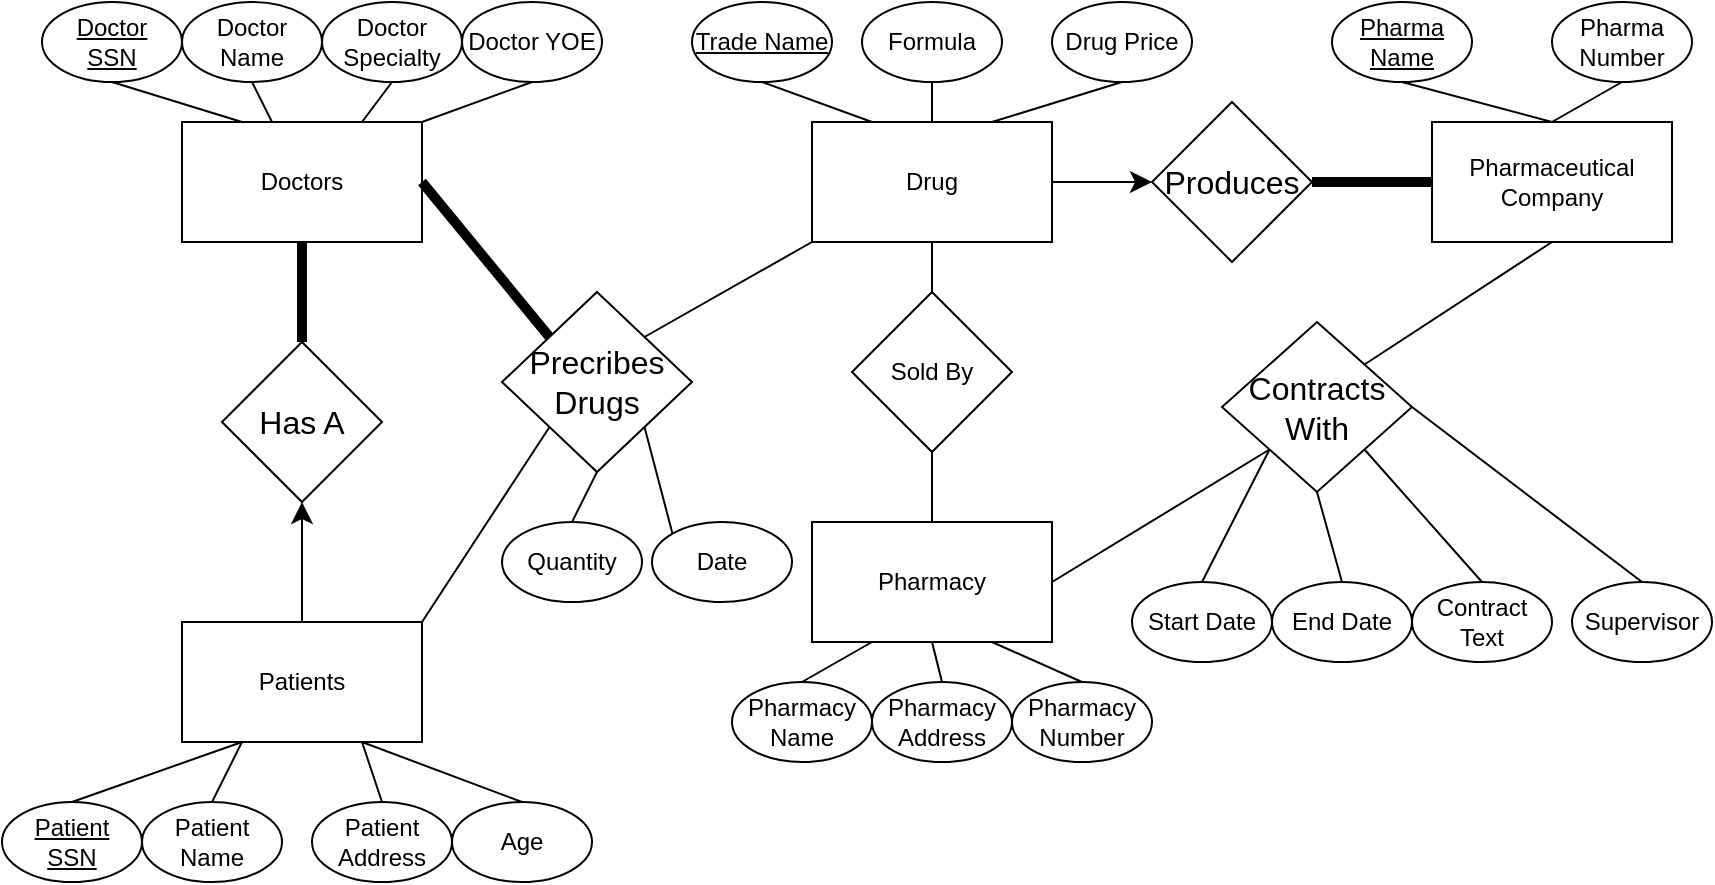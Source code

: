 <mxfile version="23.1.1" type="github">
  <diagram name="Page-1" id="hIHVy5FgZgw4W-eZyw8X">
    <mxGraphModel dx="1243" dy="1388" grid="1" gridSize="10" guides="1" tooltips="1" connect="1" arrows="1" fold="1" page="1" pageScale="1" pageWidth="850" pageHeight="1100" math="0" shadow="0">
      <root>
        <mxCell id="0" />
        <mxCell id="1" parent="0" />
        <mxCell id="u85HrKHD46vmr78Bl2Hf-1" value="Patients" style="rounded=0;whiteSpace=wrap;html=1;" parent="1" vertex="1">
          <mxGeometry x="255" y="600" width="120" height="60" as="geometry" />
        </mxCell>
        <mxCell id="u85HrKHD46vmr78Bl2Hf-2" value="Doctors" style="rounded=0;whiteSpace=wrap;html=1;" parent="1" vertex="1">
          <mxGeometry x="255" y="350" width="120" height="60" as="geometry" />
        </mxCell>
        <mxCell id="u85HrKHD46vmr78Bl2Hf-3" value="Pharmacy" style="rounded=0;whiteSpace=wrap;html=1;" parent="1" vertex="1">
          <mxGeometry x="570" y="550" width="120" height="60" as="geometry" />
        </mxCell>
        <mxCell id="u85HrKHD46vmr78Bl2Hf-4" value="Pharmaceutical Company" style="rounded=0;whiteSpace=wrap;html=1;" parent="1" vertex="1">
          <mxGeometry x="880" y="350" width="120" height="60" as="geometry" />
        </mxCell>
        <mxCell id="u85HrKHD46vmr78Bl2Hf-5" value="Drug" style="rounded=0;whiteSpace=wrap;html=1;" parent="1" vertex="1">
          <mxGeometry x="570" y="350" width="120" height="60" as="geometry" />
        </mxCell>
        <mxCell id="XBV9Z7H60nWluRdTG7Ji-1" value="&lt;u&gt;Patient&lt;br&gt;SSN&lt;/u&gt;" style="ellipse;whiteSpace=wrap;html=1;" parent="1" vertex="1">
          <mxGeometry x="165" y="690" width="70" height="40" as="geometry" />
        </mxCell>
        <mxCell id="XBV9Z7H60nWluRdTG7Ji-2" value="Patient Name" style="ellipse;whiteSpace=wrap;html=1;" parent="1" vertex="1">
          <mxGeometry x="235" y="690" width="70" height="40" as="geometry" />
        </mxCell>
        <mxCell id="XBV9Z7H60nWluRdTG7Ji-3" value="Patient Address" style="ellipse;whiteSpace=wrap;html=1;" parent="1" vertex="1">
          <mxGeometry x="320" y="690" width="70" height="40" as="geometry" />
        </mxCell>
        <mxCell id="XBV9Z7H60nWluRdTG7Ji-4" value="Age" style="ellipse;whiteSpace=wrap;html=1;" parent="1" vertex="1">
          <mxGeometry x="390" y="690" width="70" height="40" as="geometry" />
        </mxCell>
        <mxCell id="XBV9Z7H60nWluRdTG7Ji-5" value="&lt;u&gt;Doctor&lt;br&gt;SSN&lt;/u&gt;" style="ellipse;whiteSpace=wrap;html=1;" parent="1" vertex="1">
          <mxGeometry x="185" y="290" width="70" height="40" as="geometry" />
        </mxCell>
        <mxCell id="XBV9Z7H60nWluRdTG7Ji-6" value="Doctor Name" style="ellipse;whiteSpace=wrap;html=1;" parent="1" vertex="1">
          <mxGeometry x="255" y="290" width="70" height="40" as="geometry" />
        </mxCell>
        <mxCell id="XBV9Z7H60nWluRdTG7Ji-7" value="Doctor Specialty" style="ellipse;whiteSpace=wrap;html=1;" parent="1" vertex="1">
          <mxGeometry x="325" y="290" width="70" height="40" as="geometry" />
        </mxCell>
        <mxCell id="XBV9Z7H60nWluRdTG7Ji-8" value="Doctor YOE" style="ellipse;whiteSpace=wrap;html=1;" parent="1" vertex="1">
          <mxGeometry x="395" y="290" width="70" height="40" as="geometry" />
        </mxCell>
        <mxCell id="XBV9Z7H60nWluRdTG7Ji-9" value="&lt;u&gt;Pharma Name&lt;/u&gt;" style="ellipse;whiteSpace=wrap;html=1;" parent="1" vertex="1">
          <mxGeometry x="830" y="290" width="70" height="40" as="geometry" />
        </mxCell>
        <mxCell id="XBV9Z7H60nWluRdTG7Ji-10" value="Pharma Number" style="ellipse;whiteSpace=wrap;html=1;" parent="1" vertex="1">
          <mxGeometry x="940" y="290" width="70" height="40" as="geometry" />
        </mxCell>
        <mxCell id="XBV9Z7H60nWluRdTG7Ji-11" value="&lt;u&gt;Trade Name&lt;/u&gt;" style="ellipse;whiteSpace=wrap;html=1;" parent="1" vertex="1">
          <mxGeometry x="510" y="290" width="70" height="40" as="geometry" />
        </mxCell>
        <mxCell id="XBV9Z7H60nWluRdTG7Ji-12" value="Formula" style="ellipse;whiteSpace=wrap;html=1;" parent="1" vertex="1">
          <mxGeometry x="595" y="290" width="70" height="40" as="geometry" />
        </mxCell>
        <mxCell id="XBV9Z7H60nWluRdTG7Ji-13" value="Pharmacy Name" style="ellipse;whiteSpace=wrap;html=1;" parent="1" vertex="1">
          <mxGeometry x="530" y="630" width="70" height="40" as="geometry" />
        </mxCell>
        <mxCell id="XBV9Z7H60nWluRdTG7Ji-14" value="Pharmacy Address" style="ellipse;whiteSpace=wrap;html=1;" parent="1" vertex="1">
          <mxGeometry x="600" y="630" width="70" height="40" as="geometry" />
        </mxCell>
        <mxCell id="XBV9Z7H60nWluRdTG7Ji-15" value="Pharmacy Number" style="ellipse;whiteSpace=wrap;html=1;" parent="1" vertex="1">
          <mxGeometry x="670" y="630" width="70" height="40" as="geometry" />
        </mxCell>
        <mxCell id="XBV9Z7H60nWluRdTG7Ji-16" value="Drug Price" style="ellipse;whiteSpace=wrap;html=1;" parent="1" vertex="1">
          <mxGeometry x="690" y="290" width="70" height="40" as="geometry" />
        </mxCell>
        <mxCell id="XBV9Z7H60nWluRdTG7Ji-18" value="Sold By" style="rhombus;whiteSpace=wrap;html=1;" parent="1" vertex="1">
          <mxGeometry x="590" y="435" width="80" height="80" as="geometry" />
        </mxCell>
        <mxCell id="XBV9Z7H60nWluRdTG7Ji-23" value="Date" style="ellipse;whiteSpace=wrap;html=1;" parent="1" vertex="1">
          <mxGeometry x="490" y="550" width="70" height="40" as="geometry" />
        </mxCell>
        <mxCell id="XBV9Z7H60nWluRdTG7Ji-24" value="Quantity" style="ellipse;whiteSpace=wrap;html=1;" parent="1" vertex="1">
          <mxGeometry x="415" y="550" width="70" height="40" as="geometry" />
        </mxCell>
        <mxCell id="eyoDhnTimMxMoN-iE7wG-2" value="" style="endArrow=none;html=1;rounded=0;entryX=0.5;entryY=1;entryDx=0;entryDy=0;" parent="1" source="XBV9Z7H60nWluRdTG7Ji-18" target="u85HrKHD46vmr78Bl2Hf-5" edge="1">
          <mxGeometry width="50" height="50" relative="1" as="geometry">
            <mxPoint x="720" y="410" as="sourcePoint" />
            <mxPoint x="730" y="500" as="targetPoint" />
          </mxGeometry>
        </mxCell>
        <mxCell id="eyoDhnTimMxMoN-iE7wG-3" value="" style="endArrow=none;html=1;rounded=0;exitX=0.5;exitY=0;exitDx=0;exitDy=0;" parent="1" source="T95p-Y8X9bN0ECzAMlwj-1" edge="1">
          <mxGeometry width="50" height="50" relative="1" as="geometry">
            <mxPoint x="730" y="530" as="sourcePoint" />
            <mxPoint x="315" y="460" as="targetPoint" />
          </mxGeometry>
        </mxCell>
        <mxCell id="eyoDhnTimMxMoN-iE7wG-5" value="" style="endArrow=none;html=1;rounded=0;entryX=0.5;entryY=1;entryDx=0;entryDy=0;exitX=0.5;exitY=0;exitDx=0;exitDy=0;" parent="1" source="u85HrKHD46vmr78Bl2Hf-3" target="XBV9Z7H60nWluRdTG7Ji-18" edge="1">
          <mxGeometry width="50" height="50" relative="1" as="geometry">
            <mxPoint x="790" y="530" as="sourcePoint" />
            <mxPoint x="750" y="480" as="targetPoint" />
          </mxGeometry>
        </mxCell>
        <mxCell id="eyoDhnTimMxMoN-iE7wG-11" value="" style="endArrow=none;html=1;rounded=0;entryX=1;entryY=0.5;entryDx=0;entryDy=0;exitX=0;exitY=0;exitDx=0;exitDy=0;strokeWidth=5;" parent="1" source="T95p-Y8X9bN0ECzAMlwj-5" target="u85HrKHD46vmr78Bl2Hf-2" edge="1">
          <mxGeometry width="50" height="50" relative="1" as="geometry">
            <mxPoint x="430" y="380" as="sourcePoint" />
            <mxPoint x="325" y="380" as="targetPoint" />
          </mxGeometry>
        </mxCell>
        <mxCell id="eyoDhnTimMxMoN-iE7wG-23" value="" style="endArrow=none;html=1;rounded=0;exitX=0.5;exitY=0;exitDx=0;exitDy=0;entryX=0.25;entryY=1;entryDx=0;entryDy=0;" parent="1" source="XBV9Z7H60nWluRdTG7Ji-1" target="u85HrKHD46vmr78Bl2Hf-1" edge="1">
          <mxGeometry width="50" height="50" relative="1" as="geometry">
            <mxPoint x="180" y="690" as="sourcePoint" />
            <mxPoint x="230" y="640" as="targetPoint" />
          </mxGeometry>
        </mxCell>
        <mxCell id="eyoDhnTimMxMoN-iE7wG-24" value="" style="endArrow=none;html=1;rounded=0;exitX=0.5;exitY=0;exitDx=0;exitDy=0;entryX=0.25;entryY=1;entryDx=0;entryDy=0;" parent="1" source="XBV9Z7H60nWluRdTG7Ji-2" target="u85HrKHD46vmr78Bl2Hf-1" edge="1">
          <mxGeometry width="50" height="50" relative="1" as="geometry">
            <mxPoint x="210" y="700" as="sourcePoint" />
            <mxPoint x="295" y="670" as="targetPoint" />
          </mxGeometry>
        </mxCell>
        <mxCell id="eyoDhnTimMxMoN-iE7wG-25" value="" style="endArrow=none;html=1;rounded=0;exitX=0.5;exitY=0;exitDx=0;exitDy=0;entryX=0.75;entryY=1;entryDx=0;entryDy=0;" parent="1" source="XBV9Z7H60nWluRdTG7Ji-4" target="u85HrKHD46vmr78Bl2Hf-1" edge="1">
          <mxGeometry width="50" height="50" relative="1" as="geometry">
            <mxPoint x="280" y="700" as="sourcePoint" />
            <mxPoint x="295" y="670" as="targetPoint" />
          </mxGeometry>
        </mxCell>
        <mxCell id="eyoDhnTimMxMoN-iE7wG-26" value="" style="endArrow=none;html=1;rounded=0;exitX=0.5;exitY=0;exitDx=0;exitDy=0;entryX=0.75;entryY=1;entryDx=0;entryDy=0;" parent="1" source="XBV9Z7H60nWluRdTG7Ji-3" target="u85HrKHD46vmr78Bl2Hf-1" edge="1">
          <mxGeometry width="50" height="50" relative="1" as="geometry">
            <mxPoint x="435" y="700" as="sourcePoint" />
            <mxPoint x="355" y="670" as="targetPoint" />
          </mxGeometry>
        </mxCell>
        <mxCell id="eyoDhnTimMxMoN-iE7wG-27" value="" style="endArrow=none;html=1;rounded=0;entryX=0.5;entryY=1;entryDx=0;entryDy=0;exitX=0.25;exitY=0;exitDx=0;exitDy=0;" parent="1" source="u85HrKHD46vmr78Bl2Hf-2" target="XBV9Z7H60nWluRdTG7Ji-5" edge="1">
          <mxGeometry width="50" height="50" relative="1" as="geometry">
            <mxPoint x="190" y="390" as="sourcePoint" />
            <mxPoint x="240" y="340" as="targetPoint" />
          </mxGeometry>
        </mxCell>
        <mxCell id="eyoDhnTimMxMoN-iE7wG-28" value="" style="endArrow=none;html=1;rounded=0;entryX=0.5;entryY=1;entryDx=0;entryDy=0;" parent="1" source="u85HrKHD46vmr78Bl2Hf-2" target="XBV9Z7H60nWluRdTG7Ji-6" edge="1">
          <mxGeometry width="50" height="50" relative="1" as="geometry">
            <mxPoint x="290" y="350" as="sourcePoint" />
            <mxPoint x="230" y="340" as="targetPoint" />
          </mxGeometry>
        </mxCell>
        <mxCell id="eyoDhnTimMxMoN-iE7wG-29" value="" style="endArrow=none;html=1;rounded=0;entryX=0.5;entryY=1;entryDx=0;entryDy=0;exitX=0.75;exitY=0;exitDx=0;exitDy=0;" parent="1" source="u85HrKHD46vmr78Bl2Hf-2" target="XBV9Z7H60nWluRdTG7Ji-7" edge="1">
          <mxGeometry width="50" height="50" relative="1" as="geometry">
            <mxPoint x="310" y="360" as="sourcePoint" />
            <mxPoint x="300" y="340" as="targetPoint" />
          </mxGeometry>
        </mxCell>
        <mxCell id="eyoDhnTimMxMoN-iE7wG-30" value="" style="endArrow=none;html=1;rounded=0;entryX=0.5;entryY=1;entryDx=0;entryDy=0;exitX=1;exitY=0;exitDx=0;exitDy=0;" parent="1" source="u85HrKHD46vmr78Bl2Hf-2" target="XBV9Z7H60nWluRdTG7Ji-8" edge="1">
          <mxGeometry width="50" height="50" relative="1" as="geometry">
            <mxPoint x="355" y="360" as="sourcePoint" />
            <mxPoint x="370" y="340" as="targetPoint" />
          </mxGeometry>
        </mxCell>
        <mxCell id="eyoDhnTimMxMoN-iE7wG-31" value="" style="endArrow=none;html=1;rounded=0;entryX=0.5;entryY=1;entryDx=0;entryDy=0;exitX=0.25;exitY=0;exitDx=0;exitDy=0;" parent="1" source="u85HrKHD46vmr78Bl2Hf-5" target="XBV9Z7H60nWluRdTG7Ji-11" edge="1">
          <mxGeometry width="50" height="50" relative="1" as="geometry">
            <mxPoint x="520" y="390" as="sourcePoint" />
            <mxPoint x="570" y="340" as="targetPoint" />
          </mxGeometry>
        </mxCell>
        <mxCell id="eyoDhnTimMxMoN-iE7wG-32" value="" style="endArrow=none;html=1;rounded=0;entryX=0.5;entryY=1;entryDx=0;entryDy=0;exitX=0.5;exitY=0;exitDx=0;exitDy=0;" parent="1" source="u85HrKHD46vmr78Bl2Hf-5" target="XBV9Z7H60nWluRdTG7Ji-12" edge="1">
          <mxGeometry width="50" height="50" relative="1" as="geometry">
            <mxPoint x="610" y="360" as="sourcePoint" />
            <mxPoint x="555" y="340" as="targetPoint" />
          </mxGeometry>
        </mxCell>
        <mxCell id="eyoDhnTimMxMoN-iE7wG-33" value="" style="endArrow=none;html=1;rounded=0;entryX=0.5;entryY=1;entryDx=0;entryDy=0;exitX=0.75;exitY=0;exitDx=0;exitDy=0;" parent="1" source="u85HrKHD46vmr78Bl2Hf-5" target="XBV9Z7H60nWluRdTG7Ji-16" edge="1">
          <mxGeometry width="50" height="50" relative="1" as="geometry">
            <mxPoint x="640" y="360" as="sourcePoint" />
            <mxPoint x="625" y="340" as="targetPoint" />
          </mxGeometry>
        </mxCell>
        <mxCell id="eyoDhnTimMxMoN-iE7wG-34" value="" style="endArrow=none;html=1;rounded=0;entryX=0.5;entryY=1;entryDx=0;entryDy=0;exitX=0.5;exitY=0;exitDx=0;exitDy=0;" parent="1" source="u85HrKHD46vmr78Bl2Hf-4" target="XBV9Z7H60nWluRdTG7Ji-9" edge="1">
          <mxGeometry width="50" height="50" relative="1" as="geometry">
            <mxPoint x="770" y="420" as="sourcePoint" />
            <mxPoint x="820" y="370" as="targetPoint" />
          </mxGeometry>
        </mxCell>
        <mxCell id="eyoDhnTimMxMoN-iE7wG-35" value="" style="endArrow=none;html=1;rounded=0;entryX=0.5;entryY=1;entryDx=0;entryDy=0;exitX=0.5;exitY=0;exitDx=0;exitDy=0;" parent="1" source="u85HrKHD46vmr78Bl2Hf-4" target="XBV9Z7H60nWluRdTG7Ji-10" edge="1">
          <mxGeometry width="50" height="50" relative="1" as="geometry">
            <mxPoint x="900" y="360" as="sourcePoint" />
            <mxPoint x="865" y="340" as="targetPoint" />
          </mxGeometry>
        </mxCell>
        <mxCell id="eyoDhnTimMxMoN-iE7wG-37" value="" style="endArrow=none;html=1;rounded=0;entryX=0.5;entryY=1;entryDx=0;entryDy=0;exitX=0.5;exitY=0;exitDx=0;exitDy=0;" parent="1" source="XBV9Z7H60nWluRdTG7Ji-24" target="T95p-Y8X9bN0ECzAMlwj-5" edge="1">
          <mxGeometry width="50" height="50" relative="1" as="geometry">
            <mxPoint x="445" y="550" as="sourcePoint" />
            <mxPoint x="460" y="520" as="targetPoint" />
          </mxGeometry>
        </mxCell>
        <mxCell id="eyoDhnTimMxMoN-iE7wG-38" value="" style="endArrow=none;html=1;rounded=0;entryX=0.25;entryY=1;entryDx=0;entryDy=0;exitX=0.5;exitY=0;exitDx=0;exitDy=0;" parent="1" source="XBV9Z7H60nWluRdTG7Ji-13" target="u85HrKHD46vmr78Bl2Hf-3" edge="1">
          <mxGeometry width="50" height="50" relative="1" as="geometry">
            <mxPoint x="420" y="650" as="sourcePoint" />
            <mxPoint x="470" y="600" as="targetPoint" />
          </mxGeometry>
        </mxCell>
        <mxCell id="eyoDhnTimMxMoN-iE7wG-39" value="" style="endArrow=none;html=1;rounded=0;entryX=0.5;entryY=1;entryDx=0;entryDy=0;exitX=0.5;exitY=0;exitDx=0;exitDy=0;" parent="1" source="XBV9Z7H60nWluRdTG7Ji-14" target="u85HrKHD46vmr78Bl2Hf-3" edge="1">
          <mxGeometry width="50" height="50" relative="1" as="geometry">
            <mxPoint x="575" y="640" as="sourcePoint" />
            <mxPoint x="610" y="620" as="targetPoint" />
          </mxGeometry>
        </mxCell>
        <mxCell id="eyoDhnTimMxMoN-iE7wG-40" value="" style="endArrow=none;html=1;rounded=0;entryX=0.75;entryY=1;entryDx=0;entryDy=0;exitX=0.5;exitY=0;exitDx=0;exitDy=0;" parent="1" source="XBV9Z7H60nWluRdTG7Ji-15" target="u85HrKHD46vmr78Bl2Hf-3" edge="1">
          <mxGeometry width="50" height="50" relative="1" as="geometry">
            <mxPoint x="645" y="640" as="sourcePoint" />
            <mxPoint x="640" y="620" as="targetPoint" />
          </mxGeometry>
        </mxCell>
        <mxCell id="eyoDhnTimMxMoN-iE7wG-41" value="Contract Text" style="ellipse;whiteSpace=wrap;html=1;" parent="1" vertex="1">
          <mxGeometry x="870" y="580" width="70" height="40" as="geometry" />
        </mxCell>
        <mxCell id="eyoDhnTimMxMoN-iE7wG-42" value="End Date" style="ellipse;whiteSpace=wrap;html=1;" parent="1" vertex="1">
          <mxGeometry x="800" y="580" width="70" height="40" as="geometry" />
        </mxCell>
        <mxCell id="eyoDhnTimMxMoN-iE7wG-43" value="Start Date" style="ellipse;whiteSpace=wrap;html=1;" parent="1" vertex="1">
          <mxGeometry x="730" y="580" width="70" height="40" as="geometry" />
        </mxCell>
        <mxCell id="eyoDhnTimMxMoN-iE7wG-44" value="" style="endArrow=none;html=1;rounded=0;entryX=0;entryY=1;entryDx=0;entryDy=0;exitX=0.5;exitY=0;exitDx=0;exitDy=0;" parent="1" source="eyoDhnTimMxMoN-iE7wG-43" target="T95p-Y8X9bN0ECzAMlwj-11" edge="1">
          <mxGeometry width="50" height="50" relative="1" as="geometry">
            <mxPoint x="750" y="630" as="sourcePoint" />
            <mxPoint x="850" y="580" as="targetPoint" />
          </mxGeometry>
        </mxCell>
        <mxCell id="eyoDhnTimMxMoN-iE7wG-45" value="" style="endArrow=none;html=1;rounded=0;entryX=0.5;entryY=1;entryDx=0;entryDy=0;exitX=0.5;exitY=0;exitDx=0;exitDy=0;" parent="1" source="eyoDhnTimMxMoN-iE7wG-42" target="T95p-Y8X9bN0ECzAMlwj-11" edge="1">
          <mxGeometry width="50" height="50" relative="1" as="geometry">
            <mxPoint x="825" y="610" as="sourcePoint" />
            <mxPoint x="880" y="580" as="targetPoint" />
          </mxGeometry>
        </mxCell>
        <mxCell id="eyoDhnTimMxMoN-iE7wG-46" value="" style="endArrow=none;html=1;rounded=0;entryX=1;entryY=1;entryDx=0;entryDy=0;exitX=0.5;exitY=0;exitDx=0;exitDy=0;" parent="1" source="eyoDhnTimMxMoN-iE7wG-41" target="T95p-Y8X9bN0ECzAMlwj-11" edge="1">
          <mxGeometry width="50" height="50" relative="1" as="geometry">
            <mxPoint x="905" y="610" as="sourcePoint" />
            <mxPoint x="910" y="580" as="targetPoint" />
          </mxGeometry>
        </mxCell>
        <mxCell id="T95p-Y8X9bN0ECzAMlwj-2" value="" style="endArrow=none;html=1;rounded=0;fontStyle=1;strokeWidth=5;entryX=0.5;entryY=1;entryDx=0;entryDy=0;" edge="1" parent="1" source="T95p-Y8X9bN0ECzAMlwj-1" target="u85HrKHD46vmr78Bl2Hf-2">
          <mxGeometry width="50" height="50" relative="1" as="geometry">
            <mxPoint x="315" y="600" as="sourcePoint" />
            <mxPoint x="315" y="460" as="targetPoint" />
            <Array as="points" />
          </mxGeometry>
        </mxCell>
        <mxCell id="T95p-Y8X9bN0ECzAMlwj-1" value="Has A" style="rhombus;whiteSpace=wrap;html=1;fontSize=16;" vertex="1" parent="1">
          <mxGeometry x="275" y="460" width="80" height="80" as="geometry" />
        </mxCell>
        <mxCell id="T95p-Y8X9bN0ECzAMlwj-4" value="" style="endArrow=none;html=1;rounded=0;entryX=0;entryY=0;entryDx=0;entryDy=0;exitX=1;exitY=1;exitDx=0;exitDy=0;" edge="1" parent="1" source="T95p-Y8X9bN0ECzAMlwj-5" target="XBV9Z7H60nWluRdTG7Ji-23">
          <mxGeometry width="50" height="50" relative="1" as="geometry">
            <mxPoint x="420" y="510" as="sourcePoint" />
            <mxPoint x="365" y="510" as="targetPoint" />
          </mxGeometry>
        </mxCell>
        <mxCell id="T95p-Y8X9bN0ECzAMlwj-5" value="Precribes Drugs" style="rhombus;whiteSpace=wrap;html=1;fontSize=16;" vertex="1" parent="1">
          <mxGeometry x="415" y="435" width="95" height="90" as="geometry" />
        </mxCell>
        <mxCell id="T95p-Y8X9bN0ECzAMlwj-6" value="" style="endArrow=none;html=1;rounded=0;exitX=1;exitY=0;exitDx=0;exitDy=0;entryX=0;entryY=1;entryDx=0;entryDy=0;" edge="1" parent="1" source="u85HrKHD46vmr78Bl2Hf-1" target="T95p-Y8X9bN0ECzAMlwj-5">
          <mxGeometry width="50" height="50" relative="1" as="geometry">
            <mxPoint x="325" y="610" as="sourcePoint" />
            <mxPoint x="325" y="550" as="targetPoint" />
          </mxGeometry>
        </mxCell>
        <mxCell id="T95p-Y8X9bN0ECzAMlwj-7" value="" style="endArrow=none;html=1;rounded=0;exitX=0;exitY=1;exitDx=0;exitDy=0;entryX=1;entryY=0;entryDx=0;entryDy=0;" edge="1" parent="1" source="u85HrKHD46vmr78Bl2Hf-5" target="T95p-Y8X9bN0ECzAMlwj-5">
          <mxGeometry width="50" height="50" relative="1" as="geometry">
            <mxPoint x="385" y="610" as="sourcePoint" />
            <mxPoint x="444" y="538" as="targetPoint" />
          </mxGeometry>
        </mxCell>
        <mxCell id="T95p-Y8X9bN0ECzAMlwj-8" value="Produces" style="rhombus;whiteSpace=wrap;html=1;fontSize=16;" vertex="1" parent="1">
          <mxGeometry x="740" y="340" width="80" height="80" as="geometry" />
        </mxCell>
        <mxCell id="T95p-Y8X9bN0ECzAMlwj-11" value="Contracts With" style="rhombus;whiteSpace=wrap;html=1;fontSize=16;" vertex="1" parent="1">
          <mxGeometry x="775" y="450" width="95" height="85" as="geometry" />
        </mxCell>
        <mxCell id="T95p-Y8X9bN0ECzAMlwj-12" value="" style="endArrow=none;html=1;rounded=0;fontSize=12;startSize=8;endSize=8;curved=1;exitX=1;exitY=0.5;exitDx=0;exitDy=0;entryX=0;entryY=1;entryDx=0;entryDy=0;" edge="1" parent="1" source="u85HrKHD46vmr78Bl2Hf-3" target="T95p-Y8X9bN0ECzAMlwj-11">
          <mxGeometry width="50" height="50" relative="1" as="geometry">
            <mxPoint x="700" y="580" as="sourcePoint" />
            <mxPoint x="750" y="530" as="targetPoint" />
          </mxGeometry>
        </mxCell>
        <mxCell id="T95p-Y8X9bN0ECzAMlwj-13" value="" style="endArrow=none;html=1;rounded=0;fontSize=12;startSize=8;endSize=8;curved=1;exitX=1;exitY=0;exitDx=0;exitDy=0;entryX=0.5;entryY=1;entryDx=0;entryDy=0;" edge="1" parent="1" source="T95p-Y8X9bN0ECzAMlwj-11" target="u85HrKHD46vmr78Bl2Hf-4">
          <mxGeometry width="50" height="50" relative="1" as="geometry">
            <mxPoint x="700" y="590" as="sourcePoint" />
            <mxPoint x="809" y="524" as="targetPoint" />
          </mxGeometry>
        </mxCell>
        <mxCell id="T95p-Y8X9bN0ECzAMlwj-14" value="" style="endArrow=none;html=1;rounded=0;entryX=1;entryY=0.5;entryDx=0;entryDy=0;exitX=0.5;exitY=0;exitDx=0;exitDy=0;" edge="1" parent="1" source="T95p-Y8X9bN0ECzAMlwj-15" target="T95p-Y8X9bN0ECzAMlwj-11">
          <mxGeometry width="50" height="50" relative="1" as="geometry">
            <mxPoint x="960" y="550" as="sourcePoint" />
            <mxPoint x="856" y="524" as="targetPoint" />
          </mxGeometry>
        </mxCell>
        <mxCell id="T95p-Y8X9bN0ECzAMlwj-15" value="Supervisor" style="ellipse;whiteSpace=wrap;html=1;" vertex="1" parent="1">
          <mxGeometry x="950" y="580" width="70" height="40" as="geometry" />
        </mxCell>
        <mxCell id="T95p-Y8X9bN0ECzAMlwj-22" value="" style="endArrow=classic;html=1;rounded=0;fontSize=12;startSize=8;endSize=8;curved=1;entryX=0.5;entryY=1;entryDx=0;entryDy=0;exitX=0.5;exitY=0;exitDx=0;exitDy=0;" edge="1" parent="1" source="u85HrKHD46vmr78Bl2Hf-1" target="T95p-Y8X9bN0ECzAMlwj-1">
          <mxGeometry width="50" height="50" relative="1" as="geometry">
            <mxPoint x="280" y="620" as="sourcePoint" />
            <mxPoint x="330" y="570" as="targetPoint" />
          </mxGeometry>
        </mxCell>
        <mxCell id="T95p-Y8X9bN0ECzAMlwj-24" value="" style="endArrow=classic;html=1;rounded=0;fontSize=12;startSize=8;endSize=8;curved=1;exitX=1;exitY=0.5;exitDx=0;exitDy=0;entryX=0;entryY=0.5;entryDx=0;entryDy=0;" edge="1" parent="1" source="u85HrKHD46vmr78Bl2Hf-5" target="T95p-Y8X9bN0ECzAMlwj-8">
          <mxGeometry width="50" height="50" relative="1" as="geometry">
            <mxPoint x="710" y="470" as="sourcePoint" />
            <mxPoint x="760" y="420" as="targetPoint" />
          </mxGeometry>
        </mxCell>
        <mxCell id="T95p-Y8X9bN0ECzAMlwj-25" value="" style="endArrow=none;html=1;rounded=0;fontSize=12;startSize=8;endSize=8;curved=1;exitX=1;exitY=0.5;exitDx=0;exitDy=0;strokeWidth=5;" edge="1" parent="1" source="T95p-Y8X9bN0ECzAMlwj-8" target="u85HrKHD46vmr78Bl2Hf-4">
          <mxGeometry width="50" height="50" relative="1" as="geometry">
            <mxPoint x="830" y="430" as="sourcePoint" />
            <mxPoint x="880" y="380" as="targetPoint" />
          </mxGeometry>
        </mxCell>
      </root>
    </mxGraphModel>
  </diagram>
</mxfile>
